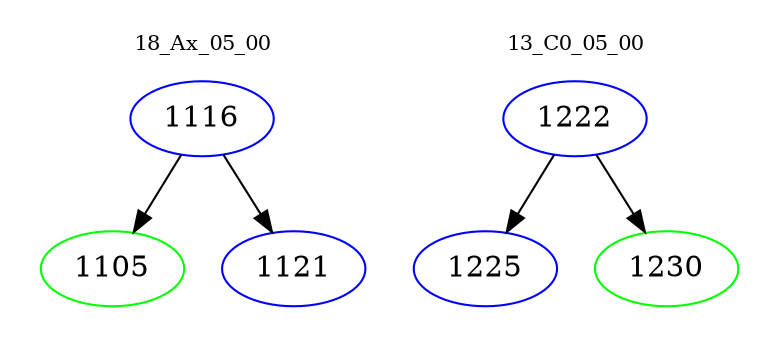 digraph{
subgraph cluster_0 {
color = white
label = "18_Ax_05_00";
fontsize=10;
T0_1116 [label="1116", color="blue"]
T0_1116 -> T0_1105 [color="black"]
T0_1105 [label="1105", color="green"]
T0_1116 -> T0_1121 [color="black"]
T0_1121 [label="1121", color="blue"]
}
subgraph cluster_1 {
color = white
label = "13_C0_05_00";
fontsize=10;
T1_1222 [label="1222", color="blue"]
T1_1222 -> T1_1225 [color="black"]
T1_1225 [label="1225", color="blue"]
T1_1222 -> T1_1230 [color="black"]
T1_1230 [label="1230", color="green"]
}
}
